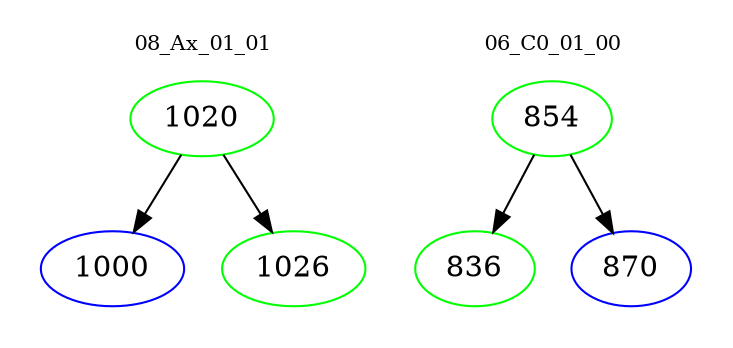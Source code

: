 digraph{
subgraph cluster_0 {
color = white
label = "08_Ax_01_01";
fontsize=10;
T0_1020 [label="1020", color="green"]
T0_1020 -> T0_1000 [color="black"]
T0_1000 [label="1000", color="blue"]
T0_1020 -> T0_1026 [color="black"]
T0_1026 [label="1026", color="green"]
}
subgraph cluster_1 {
color = white
label = "06_C0_01_00";
fontsize=10;
T1_854 [label="854", color="green"]
T1_854 -> T1_836 [color="black"]
T1_836 [label="836", color="green"]
T1_854 -> T1_870 [color="black"]
T1_870 [label="870", color="blue"]
}
}
